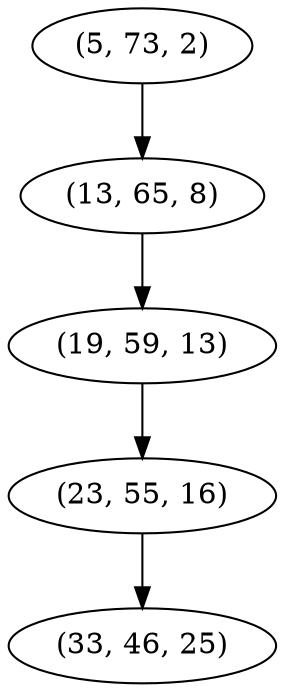 digraph tree {
    "(5, 73, 2)";
    "(13, 65, 8)";
    "(19, 59, 13)";
    "(23, 55, 16)";
    "(33, 46, 25)";
    "(5, 73, 2)" -> "(13, 65, 8)";
    "(13, 65, 8)" -> "(19, 59, 13)";
    "(19, 59, 13)" -> "(23, 55, 16)";
    "(23, 55, 16)" -> "(33, 46, 25)";
}
